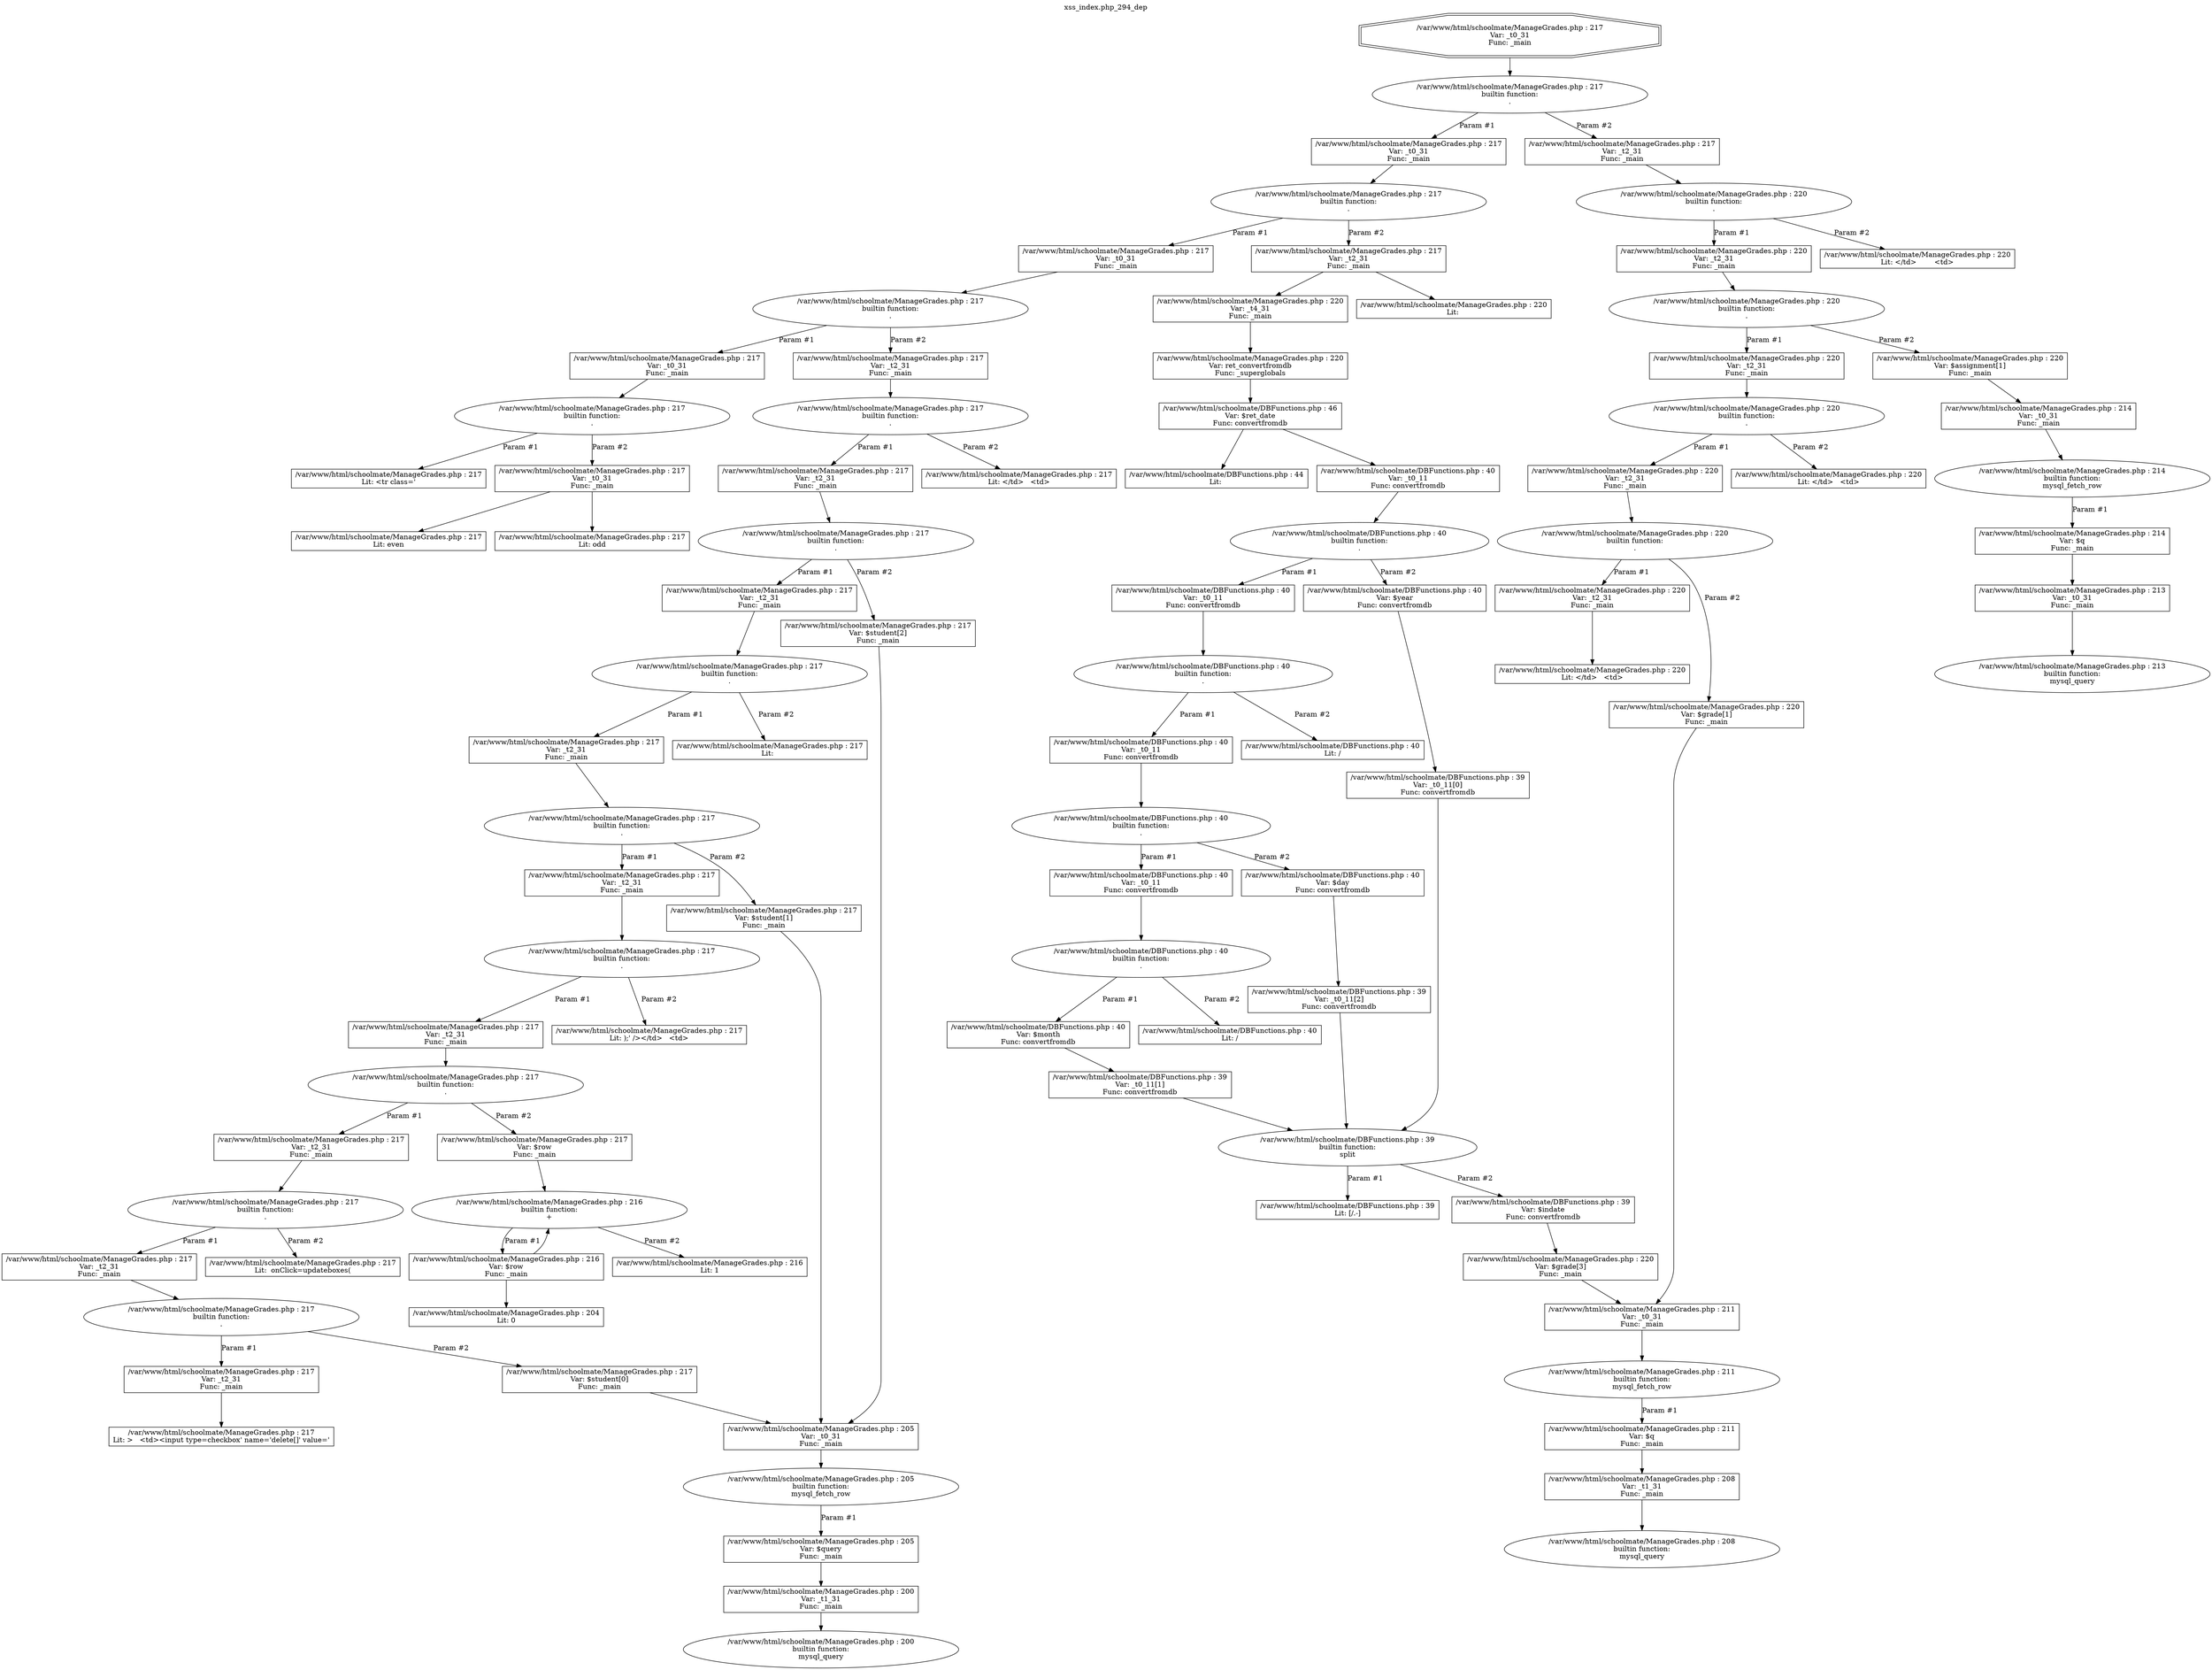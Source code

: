 digraph cfg {
  label="xss_index.php_294_dep";
  labelloc=t;
  n1 [shape=doubleoctagon, label="/var/www/html/schoolmate/ManageGrades.php : 217\nVar: _t0_31\nFunc: _main\n"];
  n2 [shape=ellipse, label="/var/www/html/schoolmate/ManageGrades.php : 217\nbuiltin function:\n.\n"];
  n3 [shape=box, label="/var/www/html/schoolmate/ManageGrades.php : 217\nVar: _t0_31\nFunc: _main\n"];
  n4 [shape=ellipse, label="/var/www/html/schoolmate/ManageGrades.php : 217\nbuiltin function:\n.\n"];
  n5 [shape=box, label="/var/www/html/schoolmate/ManageGrades.php : 217\nVar: _t0_31\nFunc: _main\n"];
  n6 [shape=ellipse, label="/var/www/html/schoolmate/ManageGrades.php : 217\nbuiltin function:\n.\n"];
  n7 [shape=box, label="/var/www/html/schoolmate/ManageGrades.php : 217\nVar: _t0_31\nFunc: _main\n"];
  n8 [shape=ellipse, label="/var/www/html/schoolmate/ManageGrades.php : 217\nbuiltin function:\n.\n"];
  n9 [shape=box, label="/var/www/html/schoolmate/ManageGrades.php : 217\nLit: <tr class='\n"];
  n10 [shape=box, label="/var/www/html/schoolmate/ManageGrades.php : 217\nVar: _t0_31\nFunc: _main\n"];
  n11 [shape=box, label="/var/www/html/schoolmate/ManageGrades.php : 217\nLit: even\n"];
  n12 [shape=box, label="/var/www/html/schoolmate/ManageGrades.php : 217\nLit: odd\n"];
  n13 [shape=box, label="/var/www/html/schoolmate/ManageGrades.php : 217\nVar: _t2_31\nFunc: _main\n"];
  n14 [shape=ellipse, label="/var/www/html/schoolmate/ManageGrades.php : 217\nbuiltin function:\n.\n"];
  n15 [shape=box, label="/var/www/html/schoolmate/ManageGrades.php : 217\nVar: _t2_31\nFunc: _main\n"];
  n16 [shape=ellipse, label="/var/www/html/schoolmate/ManageGrades.php : 217\nbuiltin function:\n.\n"];
  n17 [shape=box, label="/var/www/html/schoolmate/ManageGrades.php : 217\nVar: _t2_31\nFunc: _main\n"];
  n18 [shape=ellipse, label="/var/www/html/schoolmate/ManageGrades.php : 217\nbuiltin function:\n.\n"];
  n19 [shape=box, label="/var/www/html/schoolmate/ManageGrades.php : 217\nVar: _t2_31\nFunc: _main\n"];
  n20 [shape=ellipse, label="/var/www/html/schoolmate/ManageGrades.php : 217\nbuiltin function:\n.\n"];
  n21 [shape=box, label="/var/www/html/schoolmate/ManageGrades.php : 217\nVar: _t2_31\nFunc: _main\n"];
  n22 [shape=ellipse, label="/var/www/html/schoolmate/ManageGrades.php : 217\nbuiltin function:\n.\n"];
  n23 [shape=box, label="/var/www/html/schoolmate/ManageGrades.php : 217\nVar: _t2_31\nFunc: _main\n"];
  n24 [shape=ellipse, label="/var/www/html/schoolmate/ManageGrades.php : 217\nbuiltin function:\n.\n"];
  n25 [shape=box, label="/var/www/html/schoolmate/ManageGrades.php : 217\nVar: _t2_31\nFunc: _main\n"];
  n26 [shape=ellipse, label="/var/www/html/schoolmate/ManageGrades.php : 217\nbuiltin function:\n.\n"];
  n27 [shape=box, label="/var/www/html/schoolmate/ManageGrades.php : 217\nVar: _t2_31\nFunc: _main\n"];
  n28 [shape=ellipse, label="/var/www/html/schoolmate/ManageGrades.php : 217\nbuiltin function:\n.\n"];
  n29 [shape=box, label="/var/www/html/schoolmate/ManageGrades.php : 217\nVar: _t2_31\nFunc: _main\n"];
  n30 [shape=box, label="/var/www/html/schoolmate/ManageGrades.php : 217\nLit: >   <td><input type=checkbox' name='delete[]' value='\n"];
  n31 [shape=box, label="/var/www/html/schoolmate/ManageGrades.php : 217\nVar: $student[0]\nFunc: _main\n"];
  n32 [shape=box, label="/var/www/html/schoolmate/ManageGrades.php : 205\nVar: _t0_31\nFunc: _main\n"];
  n33 [shape=ellipse, label="/var/www/html/schoolmate/ManageGrades.php : 205\nbuiltin function:\nmysql_fetch_row\n"];
  n34 [shape=box, label="/var/www/html/schoolmate/ManageGrades.php : 205\nVar: $query\nFunc: _main\n"];
  n35 [shape=box, label="/var/www/html/schoolmate/ManageGrades.php : 200\nVar: _t1_31\nFunc: _main\n"];
  n36 [shape=ellipse, label="/var/www/html/schoolmate/ManageGrades.php : 200\nbuiltin function:\nmysql_query\n"];
  n37 [shape=box, label="/var/www/html/schoolmate/ManageGrades.php : 217\nLit:  onClick=updateboxes(\n"];
  n38 [shape=box, label="/var/www/html/schoolmate/ManageGrades.php : 217\nVar: $row\nFunc: _main\n"];
  n39 [shape=ellipse, label="/var/www/html/schoolmate/ManageGrades.php : 216\nbuiltin function:\n+\n"];
  n40 [shape=box, label="/var/www/html/schoolmate/ManageGrades.php : 216\nVar: $row\nFunc: _main\n"];
  n41 [shape=box, label="/var/www/html/schoolmate/ManageGrades.php : 204\nLit: 0\n"];
  n42 [shape=box, label="/var/www/html/schoolmate/ManageGrades.php : 216\nLit: 1\n"];
  n43 [shape=box, label="/var/www/html/schoolmate/ManageGrades.php : 217\nLit: );' /></td>   <td>\n"];
  n44 [shape=box, label="/var/www/html/schoolmate/ManageGrades.php : 217\nVar: $student[1]\nFunc: _main\n"];
  n45 [shape=box, label="/var/www/html/schoolmate/ManageGrades.php : 217\nLit:  \n"];
  n46 [shape=box, label="/var/www/html/schoolmate/ManageGrades.php : 217\nVar: $student[2]\nFunc: _main\n"];
  n47 [shape=box, label="/var/www/html/schoolmate/ManageGrades.php : 217\nLit: </td>   <td>\n"];
  n48 [shape=box, label="/var/www/html/schoolmate/ManageGrades.php : 217\nVar: _t2_31\nFunc: _main\n"];
  n49 [shape=box, label="/var/www/html/schoolmate/ManageGrades.php : 220\nVar: _t4_31\nFunc: _main\n"];
  n50 [shape=box, label="/var/www/html/schoolmate/ManageGrades.php : 220\nVar: ret_convertfromdb\nFunc: _superglobals\n"];
  n51 [shape=box, label="/var/www/html/schoolmate/DBFunctions.php : 46\nVar: $ret_date\nFunc: convertfromdb\n"];
  n52 [shape=box, label="/var/www/html/schoolmate/DBFunctions.php : 44\nLit: \n"];
  n53 [shape=box, label="/var/www/html/schoolmate/DBFunctions.php : 40\nVar: _t0_11\nFunc: convertfromdb\n"];
  n54 [shape=ellipse, label="/var/www/html/schoolmate/DBFunctions.php : 40\nbuiltin function:\n.\n"];
  n55 [shape=box, label="/var/www/html/schoolmate/DBFunctions.php : 40\nVar: _t0_11\nFunc: convertfromdb\n"];
  n56 [shape=ellipse, label="/var/www/html/schoolmate/DBFunctions.php : 40\nbuiltin function:\n.\n"];
  n57 [shape=box, label="/var/www/html/schoolmate/DBFunctions.php : 40\nVar: _t0_11\nFunc: convertfromdb\n"];
  n58 [shape=ellipse, label="/var/www/html/schoolmate/DBFunctions.php : 40\nbuiltin function:\n.\n"];
  n59 [shape=box, label="/var/www/html/schoolmate/DBFunctions.php : 40\nVar: _t0_11\nFunc: convertfromdb\n"];
  n60 [shape=ellipse, label="/var/www/html/schoolmate/DBFunctions.php : 40\nbuiltin function:\n.\n"];
  n61 [shape=box, label="/var/www/html/schoolmate/DBFunctions.php : 40\nVar: $month\nFunc: convertfromdb\n"];
  n62 [shape=box, label="/var/www/html/schoolmate/DBFunctions.php : 39\nVar: _t0_11[1]\nFunc: convertfromdb\n"];
  n63 [shape=ellipse, label="/var/www/html/schoolmate/DBFunctions.php : 39\nbuiltin function:\nsplit\n"];
  n64 [shape=box, label="/var/www/html/schoolmate/DBFunctions.php : 39\nLit: [/.-]\n"];
  n65 [shape=box, label="/var/www/html/schoolmate/DBFunctions.php : 39\nVar: $indate\nFunc: convertfromdb\n"];
  n66 [shape=box, label="/var/www/html/schoolmate/ManageGrades.php : 220\nVar: $grade[3]\nFunc: _main\n"];
  n67 [shape=box, label="/var/www/html/schoolmate/ManageGrades.php : 211\nVar: _t0_31\nFunc: _main\n"];
  n68 [shape=ellipse, label="/var/www/html/schoolmate/ManageGrades.php : 211\nbuiltin function:\nmysql_fetch_row\n"];
  n69 [shape=box, label="/var/www/html/schoolmate/ManageGrades.php : 211\nVar: $q\nFunc: _main\n"];
  n70 [shape=box, label="/var/www/html/schoolmate/ManageGrades.php : 208\nVar: _t1_31\nFunc: _main\n"];
  n71 [shape=ellipse, label="/var/www/html/schoolmate/ManageGrades.php : 208\nbuiltin function:\nmysql_query\n"];
  n72 [shape=box, label="/var/www/html/schoolmate/DBFunctions.php : 40\nLit: /\n"];
  n73 [shape=box, label="/var/www/html/schoolmate/DBFunctions.php : 40\nVar: $day\nFunc: convertfromdb\n"];
  n74 [shape=box, label="/var/www/html/schoolmate/DBFunctions.php : 39\nVar: _t0_11[2]\nFunc: convertfromdb\n"];
  n75 [shape=box, label="/var/www/html/schoolmate/DBFunctions.php : 40\nLit: /\n"];
  n76 [shape=box, label="/var/www/html/schoolmate/DBFunctions.php : 40\nVar: $year\nFunc: convertfromdb\n"];
  n77 [shape=box, label="/var/www/html/schoolmate/DBFunctions.php : 39\nVar: _t0_11[0]\nFunc: convertfromdb\n"];
  n78 [shape=box, label="/var/www/html/schoolmate/ManageGrades.php : 220\nLit: \n"];
  n79 [shape=box, label="/var/www/html/schoolmate/ManageGrades.php : 217\nVar: _t2_31\nFunc: _main\n"];
  n80 [shape=ellipse, label="/var/www/html/schoolmate/ManageGrades.php : 220\nbuiltin function:\n.\n"];
  n81 [shape=box, label="/var/www/html/schoolmate/ManageGrades.php : 220\nVar: _t2_31\nFunc: _main\n"];
  n82 [shape=ellipse, label="/var/www/html/schoolmate/ManageGrades.php : 220\nbuiltin function:\n.\n"];
  n83 [shape=box, label="/var/www/html/schoolmate/ManageGrades.php : 220\nVar: _t2_31\nFunc: _main\n"];
  n84 [shape=ellipse, label="/var/www/html/schoolmate/ManageGrades.php : 220\nbuiltin function:\n.\n"];
  n85 [shape=box, label="/var/www/html/schoolmate/ManageGrades.php : 220\nVar: _t2_31\nFunc: _main\n"];
  n86 [shape=ellipse, label="/var/www/html/schoolmate/ManageGrades.php : 220\nbuiltin function:\n.\n"];
  n87 [shape=box, label="/var/www/html/schoolmate/ManageGrades.php : 220\nVar: _t2_31\nFunc: _main\n"];
  n88 [shape=box, label="/var/www/html/schoolmate/ManageGrades.php : 220\nLit: </td>   <td>\n"];
  n89 [shape=box, label="/var/www/html/schoolmate/ManageGrades.php : 220\nVar: $grade[1]\nFunc: _main\n"];
  n90 [shape=box, label="/var/www/html/schoolmate/ManageGrades.php : 220\nLit: </td>   <td>\n"];
  n91 [shape=box, label="/var/www/html/schoolmate/ManageGrades.php : 220\nVar: $assignment[1]\nFunc: _main\n"];
  n92 [shape=box, label="/var/www/html/schoolmate/ManageGrades.php : 214\nVar: _t0_31\nFunc: _main\n"];
  n93 [shape=ellipse, label="/var/www/html/schoolmate/ManageGrades.php : 214\nbuiltin function:\nmysql_fetch_row\n"];
  n94 [shape=box, label="/var/www/html/schoolmate/ManageGrades.php : 214\nVar: $q\nFunc: _main\n"];
  n95 [shape=box, label="/var/www/html/schoolmate/ManageGrades.php : 213\nVar: _t0_31\nFunc: _main\n"];
  n96 [shape=ellipse, label="/var/www/html/schoolmate/ManageGrades.php : 213\nbuiltin function:\nmysql_query\n"];
  n97 [shape=box, label="/var/www/html/schoolmate/ManageGrades.php : 220\nLit: </td>	<td>\n"];
  n1 -> n2;
  n3 -> n4;
  n5 -> n6;
  n7 -> n8;
  n8 -> n9[label="Param #1"];
  n8 -> n10[label="Param #2"];
  n10 -> n11;
  n10 -> n12;
  n6 -> n7[label="Param #1"];
  n6 -> n13[label="Param #2"];
  n13 -> n14;
  n15 -> n16;
  n17 -> n18;
  n19 -> n20;
  n21 -> n22;
  n23 -> n24;
  n25 -> n26;
  n27 -> n28;
  n29 -> n30;
  n28 -> n29[label="Param #1"];
  n28 -> n31[label="Param #2"];
  n32 -> n33;
  n35 -> n36;
  n34 -> n35;
  n33 -> n34[label="Param #1"];
  n31 -> n32;
  n26 -> n27[label="Param #1"];
  n26 -> n37[label="Param #2"];
  n24 -> n25[label="Param #1"];
  n24 -> n38[label="Param #2"];
  n38 -> n39;
  n40 -> n41;
  n40 -> n39;
  n39 -> n40[label="Param #1"];
  n39 -> n42[label="Param #2"];
  n22 -> n23[label="Param #1"];
  n22 -> n43[label="Param #2"];
  n20 -> n21[label="Param #1"];
  n20 -> n44[label="Param #2"];
  n44 -> n32;
  n18 -> n19[label="Param #1"];
  n18 -> n45[label="Param #2"];
  n16 -> n17[label="Param #1"];
  n16 -> n46[label="Param #2"];
  n46 -> n32;
  n14 -> n15[label="Param #1"];
  n14 -> n47[label="Param #2"];
  n4 -> n5[label="Param #1"];
  n4 -> n48[label="Param #2"];
  n51 -> n52;
  n51 -> n53;
  n53 -> n54;
  n55 -> n56;
  n57 -> n58;
  n59 -> n60;
  n62 -> n63;
  n63 -> n64[label="Param #1"];
  n63 -> n65[label="Param #2"];
  n67 -> n68;
  n70 -> n71;
  n69 -> n70;
  n68 -> n69[label="Param #1"];
  n66 -> n67;
  n65 -> n66;
  n61 -> n62;
  n60 -> n61[label="Param #1"];
  n60 -> n72[label="Param #2"];
  n58 -> n59[label="Param #1"];
  n58 -> n73[label="Param #2"];
  n74 -> n63;
  n73 -> n74;
  n56 -> n57[label="Param #1"];
  n56 -> n75[label="Param #2"];
  n54 -> n55[label="Param #1"];
  n54 -> n76[label="Param #2"];
  n77 -> n63;
  n76 -> n77;
  n50 -> n51;
  n49 -> n50;
  n48 -> n49;
  n48 -> n78;
  n2 -> n3[label="Param #1"];
  n2 -> n79[label="Param #2"];
  n79 -> n80;
  n81 -> n82;
  n83 -> n84;
  n85 -> n86;
  n87 -> n88;
  n86 -> n87[label="Param #1"];
  n86 -> n89[label="Param #2"];
  n89 -> n67;
  n84 -> n85[label="Param #1"];
  n84 -> n90[label="Param #2"];
  n82 -> n83[label="Param #1"];
  n82 -> n91[label="Param #2"];
  n92 -> n93;
  n95 -> n96;
  n94 -> n95;
  n93 -> n94[label="Param #1"];
  n91 -> n92;
  n80 -> n81[label="Param #1"];
  n80 -> n97[label="Param #2"];
}
